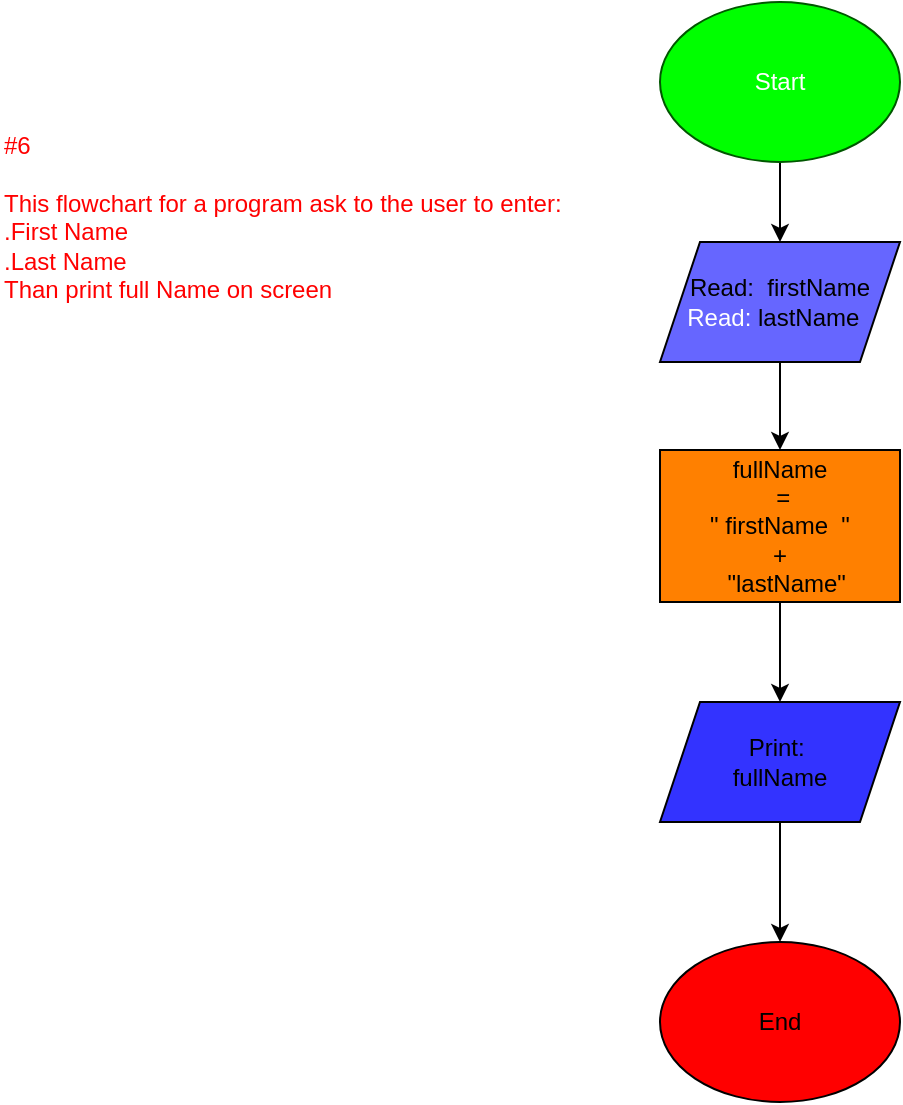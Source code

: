<mxfile version="27.0.9">
  <diagram name="Page-1" id="_4sG97a3IQuU2LRvNZqm">
    <mxGraphModel dx="798" dy="1240" grid="1" gridSize="10" guides="1" tooltips="1" connect="1" arrows="1" fold="1" page="1" pageScale="1" pageWidth="1169" pageHeight="827" math="0" shadow="0">
      <root>
        <mxCell id="0" />
        <mxCell id="1" parent="0" />
        <mxCell id="onjsXxYa9aYCMshfLZ6c-1" value="&lt;font style=&quot;color: rgb(255, 0, 0);&quot;&gt;#6&amp;nbsp;&lt;/font&gt;&lt;div&gt;&lt;font style=&quot;color: rgb(255, 0, 0);&quot;&gt;&lt;br&gt;&lt;/font&gt;&lt;/div&gt;&lt;div&gt;&lt;font style=&quot;color: rgb(255, 0, 0);&quot;&gt;This flowchart for a program ask to the user to enter:&lt;/font&gt;&lt;/div&gt;&lt;div&gt;&lt;font style=&quot;color: rgb(255, 0, 0);&quot;&gt;.First Name&amp;nbsp;&lt;/font&gt;&lt;/div&gt;&lt;div&gt;&lt;font style=&quot;color: rgb(255, 0, 0);&quot;&gt;.Last Name&amp;nbsp;&lt;/font&gt;&lt;/div&gt;&lt;div&gt;&lt;font style=&quot;color: rgb(255, 0, 0);&quot;&gt;Than print full Name on screen&lt;/font&gt;&lt;/div&gt;&lt;div&gt;&lt;br&gt;&lt;/div&gt;" style="text;html=1;align=left;verticalAlign=middle;resizable=0;points=[];autosize=1;strokeColor=none;fillColor=none;" parent="1" vertex="1">
          <mxGeometry x="40" y="-80" width="300" height="110" as="geometry" />
        </mxCell>
        <mxCell id="onjsXxYa9aYCMshfLZ6c-7" value="" style="edgeStyle=orthogonalEdgeStyle;rounded=0;orthogonalLoop=1;jettySize=auto;html=1;" parent="1" source="onjsXxYa9aYCMshfLZ6c-2" target="onjsXxYa9aYCMshfLZ6c-4" edge="1">
          <mxGeometry relative="1" as="geometry" />
        </mxCell>
        <mxCell id="onjsXxYa9aYCMshfLZ6c-2" value="Start" style="ellipse;whiteSpace=wrap;html=1;fillColor=#00FF00;fontColor=#ffffff;strokeColor=#005700;" parent="1" vertex="1">
          <mxGeometry x="370" y="-140" width="120" height="80" as="geometry" />
        </mxCell>
        <mxCell id="onjsXxYa9aYCMshfLZ6c-3" value="End" style="ellipse;whiteSpace=wrap;html=1;fillColor=#FF0000;" parent="1" vertex="1">
          <mxGeometry x="370" y="330" width="120" height="80" as="geometry" />
        </mxCell>
        <mxCell id="onjsXxYa9aYCMshfLZ6c-8" value="" style="edgeStyle=orthogonalEdgeStyle;rounded=0;orthogonalLoop=1;jettySize=auto;html=1;" parent="1" source="onjsXxYa9aYCMshfLZ6c-4" target="onjsXxYa9aYCMshfLZ6c-5" edge="1">
          <mxGeometry relative="1" as="geometry" />
        </mxCell>
        <mxCell id="onjsXxYa9aYCMshfLZ6c-4" value="&lt;font style=&quot;&quot;&gt;Read:&amp;nbsp;&lt;span style=&quot;text-align: left; text-wrap-mode: nowrap; background-color: transparent;&quot;&gt;&amp;nbsp;firstName&lt;/span&gt;&lt;/font&gt;&lt;div&gt;&lt;font&gt;&lt;font style=&quot;color: rgb(255, 255, 255);&quot;&gt;&lt;span style=&quot;text-align: left; text-wrap-mode: nowrap; background-color: transparent;&quot;&gt;Read:&amp;nbsp;&lt;/span&gt;&lt;/font&gt;&lt;span style=&quot;text-align: left; text-wrap-mode: nowrap; background-color: transparent;&quot;&gt;lastName&lt;/span&gt;&lt;span style=&quot;background-color: transparent; text-wrap-mode: nowrap; text-align: left;&quot;&gt;&amp;nbsp;&lt;/span&gt;&lt;span style=&quot;background-color: transparent; text-wrap-mode: nowrap; text-align: left;&quot;&gt;&amp;nbsp;&lt;/span&gt;&lt;/font&gt;&lt;/div&gt;" style="shape=parallelogram;perimeter=parallelogramPerimeter;whiteSpace=wrap;html=1;fixedSize=1;fillColor=#6666FF;" parent="1" vertex="1">
          <mxGeometry x="370" y="-20" width="120" height="60" as="geometry" />
        </mxCell>
        <mxCell id="onjsXxYa9aYCMshfLZ6c-9" value="" style="edgeStyle=orthogonalEdgeStyle;rounded=0;orthogonalLoop=1;jettySize=auto;html=1;" parent="1" source="onjsXxYa9aYCMshfLZ6c-5" target="onjsXxYa9aYCMshfLZ6c-6" edge="1">
          <mxGeometry relative="1" as="geometry" />
        </mxCell>
        <mxCell id="onjsXxYa9aYCMshfLZ6c-5" value="&lt;font&gt;&lt;span style=&quot;text-align: left; text-wrap-mode: nowrap;&quot;&gt;fullName&lt;/span&gt;&lt;/font&gt;&lt;div&gt;&lt;font&gt;&lt;span style=&quot;text-align: left; text-wrap-mode: nowrap;&quot;&gt;&amp;nbsp;=&lt;/span&gt;&lt;/font&gt;&lt;div&gt;&lt;font&gt;&lt;span style=&quot;text-align: left; text-wrap-mode: nowrap;&quot;&gt;&amp;nbsp;&quot;&lt;/span&gt;&lt;span style=&quot;text-align: left; text-wrap-mode: nowrap; background-color: transparent;&quot;&gt;&amp;nbsp;firstName&amp;nbsp;&lt;/span&gt;&lt;span style=&quot;text-align: left; text-wrap-mode: nowrap; background-color: transparent;&quot;&gt;&amp;nbsp;&quot;&amp;nbsp;&lt;/span&gt;&lt;/font&gt;&lt;/div&gt;&lt;div&gt;&lt;font&gt;&lt;span style=&quot;text-align: left; text-wrap-mode: nowrap; background-color: transparent;&quot;&gt;+&lt;/span&gt;&lt;/font&gt;&lt;/div&gt;&lt;div&gt;&lt;font&gt;&lt;span style=&quot;text-align: left; text-wrap-mode: nowrap; background-color: transparent;&quot;&gt;&amp;nbsp; &quot;&lt;/span&gt;&lt;span style=&quot;text-align: left; text-wrap-mode: nowrap;&quot;&gt;lastName&quot;&lt;/span&gt;&lt;/font&gt;&lt;/div&gt;&lt;/div&gt;" style="rounded=0;whiteSpace=wrap;html=1;fillColor=#FF8000;" parent="1" vertex="1">
          <mxGeometry x="370" y="84" width="120" height="76" as="geometry" />
        </mxCell>
        <mxCell id="onjsXxYa9aYCMshfLZ6c-10" value="" style="edgeStyle=orthogonalEdgeStyle;rounded=0;orthogonalLoop=1;jettySize=auto;html=1;" parent="1" source="onjsXxYa9aYCMshfLZ6c-6" target="onjsXxYa9aYCMshfLZ6c-3" edge="1">
          <mxGeometry relative="1" as="geometry" />
        </mxCell>
        <mxCell id="onjsXxYa9aYCMshfLZ6c-6" value="Print:&amp;nbsp;&lt;div&gt;fullName&lt;/div&gt;" style="shape=parallelogram;perimeter=parallelogramPerimeter;whiteSpace=wrap;html=1;fixedSize=1;fillColor=#3333FF;" parent="1" vertex="1">
          <mxGeometry x="370" y="210" width="120" height="60" as="geometry" />
        </mxCell>
      </root>
    </mxGraphModel>
  </diagram>
</mxfile>

